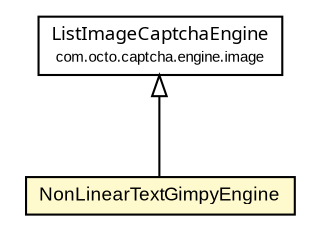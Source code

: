 #!/usr/local/bin/dot
#
# Class diagram 
# Generated by UmlGraph version 4.6 (http://www.spinellis.gr/sw/umlgraph)
#

digraph G {
	edge [fontname="arial",fontsize=10,labelfontname="arial",labelfontsize=10];
	node [fontname="arial",fontsize=10,shape=plaintext];
	// com.octo.captcha.engine.image.ListImageCaptchaEngine
	c13704 [label=<<table border="0" cellborder="1" cellspacing="0" cellpadding="2" port="p" href="../ListImageCaptchaEngine.html">
		<tr><td><table border="0" cellspacing="0" cellpadding="1">
			<tr><td><font face="ariali"> ListImageCaptchaEngine </font></td></tr>
			<tr><td><font point-size="7.0"> com.octo.captcha.engine.image </font></td></tr>
		</table></td></tr>
		</table>>, fontname="arial", fontcolor="black", fontsize=9.0];
	// com.octo.captcha.engine.image.gimpy.NonLinearTextGimpyEngine
	c13709 [label=<<table border="0" cellborder="1" cellspacing="0" cellpadding="2" port="p" bgcolor="lemonChiffon" href="./NonLinearTextGimpyEngine.html">
		<tr><td><table border="0" cellspacing="0" cellpadding="1">
			<tr><td> NonLinearTextGimpyEngine </td></tr>
		</table></td></tr>
		</table>>, fontname="arial", fontcolor="black", fontsize=9.0];
	//com.octo.captcha.engine.image.gimpy.NonLinearTextGimpyEngine extends com.octo.captcha.engine.image.ListImageCaptchaEngine
	c13704:p -> c13709:p [dir=back,arrowtail=empty];
}


